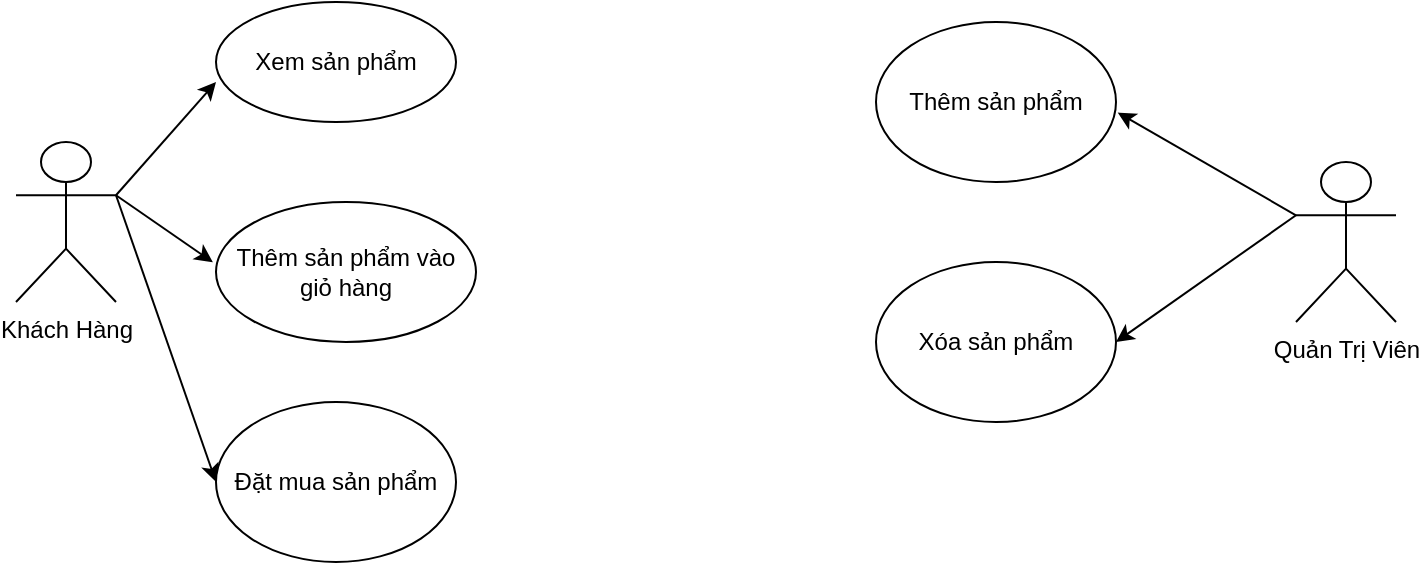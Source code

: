 <mxfile version="28.2.5">
  <diagram name="Page-1" id="474AgIZoS8LxPXhBAbhf">
    <mxGraphModel dx="1489" dy="803" grid="1" gridSize="10" guides="1" tooltips="1" connect="1" arrows="1" fold="1" page="1" pageScale="1" pageWidth="850" pageHeight="1100" math="0" shadow="0">
      <root>
        <mxCell id="0" />
        <mxCell id="1" parent="0" />
        <mxCell id="QaVKAROglKRI6kCSo7lu-1" value="Khách Hàng" style="shape=umlActor;verticalLabelPosition=bottom;verticalAlign=top;html=1;outlineConnect=0;" vertex="1" parent="1">
          <mxGeometry x="70" y="210" width="50" height="80" as="geometry" />
        </mxCell>
        <mxCell id="QaVKAROglKRI6kCSo7lu-2" value="Xem sản phẩm" style="ellipse;whiteSpace=wrap;html=1;" vertex="1" parent="1">
          <mxGeometry x="170" y="140" width="120" height="60" as="geometry" />
        </mxCell>
        <mxCell id="QaVKAROglKRI6kCSo7lu-4" value="Thêm sản phẩm vào giỏ hàng" style="ellipse;whiteSpace=wrap;html=1;" vertex="1" parent="1">
          <mxGeometry x="170" y="240" width="130" height="70" as="geometry" />
        </mxCell>
        <mxCell id="QaVKAROglKRI6kCSo7lu-8" value="Đặt mua sản phẩm" style="ellipse;whiteSpace=wrap;html=1;" vertex="1" parent="1">
          <mxGeometry x="170" y="340" width="120" height="80" as="geometry" />
        </mxCell>
        <mxCell id="QaVKAROglKRI6kCSo7lu-13" value="Quản Trị Viên" style="shape=umlActor;verticalLabelPosition=bottom;verticalAlign=top;html=1;outlineConnect=0;" vertex="1" parent="1">
          <mxGeometry x="710" y="220" width="50" height="80" as="geometry" />
        </mxCell>
        <mxCell id="QaVKAROglKRI6kCSo7lu-14" value="Thêm sản phẩm" style="ellipse;whiteSpace=wrap;html=1;" vertex="1" parent="1">
          <mxGeometry x="500" y="150" width="120" height="80" as="geometry" />
        </mxCell>
        <mxCell id="QaVKAROglKRI6kCSo7lu-15" value="Xóa sản phẩm" style="ellipse;whiteSpace=wrap;html=1;" vertex="1" parent="1">
          <mxGeometry x="500" y="270" width="120" height="80" as="geometry" />
        </mxCell>
        <mxCell id="QaVKAROglKRI6kCSo7lu-18" value="" style="endArrow=classic;html=1;rounded=0;entryX=0;entryY=0.667;entryDx=0;entryDy=0;entryPerimeter=0;exitX=1;exitY=0.333;exitDx=0;exitDy=0;exitPerimeter=0;" edge="1" parent="1" source="QaVKAROglKRI6kCSo7lu-1" target="QaVKAROglKRI6kCSo7lu-2">
          <mxGeometry width="50" height="50" relative="1" as="geometry">
            <mxPoint x="330" y="280" as="sourcePoint" />
            <mxPoint x="380" y="230" as="targetPoint" />
          </mxGeometry>
        </mxCell>
        <mxCell id="QaVKAROglKRI6kCSo7lu-19" value="" style="endArrow=classic;html=1;rounded=0;exitX=1;exitY=0.333;exitDx=0;exitDy=0;exitPerimeter=0;entryX=-0.012;entryY=0.43;entryDx=0;entryDy=0;entryPerimeter=0;" edge="1" parent="1" source="QaVKAROglKRI6kCSo7lu-1" target="QaVKAROglKRI6kCSo7lu-4">
          <mxGeometry width="50" height="50" relative="1" as="geometry">
            <mxPoint x="250" y="270" as="sourcePoint" />
            <mxPoint x="300" y="220" as="targetPoint" />
          </mxGeometry>
        </mxCell>
        <mxCell id="QaVKAROglKRI6kCSo7lu-20" value="" style="endArrow=classic;html=1;rounded=0;exitX=1;exitY=0.333;exitDx=0;exitDy=0;exitPerimeter=0;entryX=0;entryY=0.5;entryDx=0;entryDy=0;" edge="1" parent="1" source="QaVKAROglKRI6kCSo7lu-1" target="QaVKAROglKRI6kCSo7lu-8">
          <mxGeometry width="50" height="50" relative="1" as="geometry">
            <mxPoint x="250" y="260" as="sourcePoint" />
            <mxPoint x="300" y="210" as="targetPoint" />
          </mxGeometry>
        </mxCell>
        <mxCell id="QaVKAROglKRI6kCSo7lu-22" value="" style="endArrow=classic;html=1;rounded=0;exitX=0;exitY=0.333;exitDx=0;exitDy=0;exitPerimeter=0;entryX=1.007;entryY=0.566;entryDx=0;entryDy=0;entryPerimeter=0;" edge="1" parent="1" source="QaVKAROglKRI6kCSo7lu-13" target="QaVKAROglKRI6kCSo7lu-14">
          <mxGeometry width="50" height="50" relative="1" as="geometry">
            <mxPoint x="620" y="240" as="sourcePoint" />
            <mxPoint x="690.711" y="190" as="targetPoint" />
          </mxGeometry>
        </mxCell>
        <mxCell id="QaVKAROglKRI6kCSo7lu-23" value="" style="endArrow=classic;html=1;rounded=0;exitX=0;exitY=0.333;exitDx=0;exitDy=0;exitPerimeter=0;entryX=1;entryY=0.5;entryDx=0;entryDy=0;" edge="1" parent="1" source="QaVKAROglKRI6kCSo7lu-13" target="QaVKAROglKRI6kCSo7lu-15">
          <mxGeometry width="50" height="50" relative="1" as="geometry">
            <mxPoint x="570" y="270" as="sourcePoint" />
            <mxPoint x="620" y="220" as="targetPoint" />
          </mxGeometry>
        </mxCell>
      </root>
    </mxGraphModel>
  </diagram>
</mxfile>
